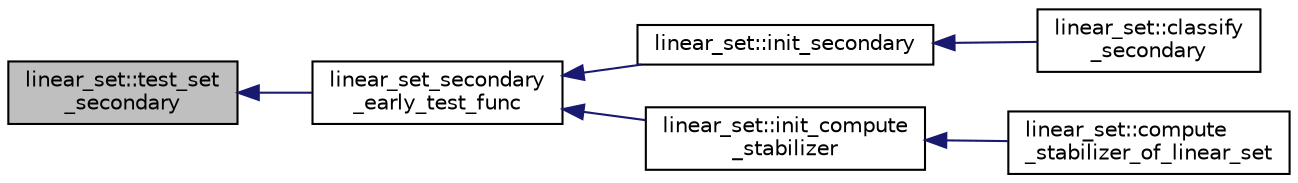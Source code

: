 digraph "linear_set::test_set_secondary"
{
  edge [fontname="Helvetica",fontsize="10",labelfontname="Helvetica",labelfontsize="10"];
  node [fontname="Helvetica",fontsize="10",shape=record];
  rankdir="LR";
  Node7690 [label="linear_set::test_set\l_secondary",height=0.2,width=0.4,color="black", fillcolor="grey75", style="filled", fontcolor="black"];
  Node7690 -> Node7691 [dir="back",color="midnightblue",fontsize="10",style="solid",fontname="Helvetica"];
  Node7691 [label="linear_set_secondary\l_early_test_func",height=0.2,width=0.4,color="black", fillcolor="white", style="filled",URL="$d7/dea/linear__set_8h.html#a18952a27859ea38d664fcaa5eda899d3"];
  Node7691 -> Node7692 [dir="back",color="midnightblue",fontsize="10",style="solid",fontname="Helvetica"];
  Node7692 [label="linear_set::init_secondary",height=0.2,width=0.4,color="black", fillcolor="white", style="filled",URL="$dd/d86/classlinear__set.html#a7bf8cd7805559b5762921687a7c1ed97"];
  Node7692 -> Node7693 [dir="back",color="midnightblue",fontsize="10",style="solid",fontname="Helvetica"];
  Node7693 [label="linear_set::classify\l_secondary",height=0.2,width=0.4,color="black", fillcolor="white", style="filled",URL="$dd/d86/classlinear__set.html#a5d7659de855e20e2fa8e41e7aedcb1fc"];
  Node7691 -> Node7694 [dir="back",color="midnightblue",fontsize="10",style="solid",fontname="Helvetica"];
  Node7694 [label="linear_set::init_compute\l_stabilizer",height=0.2,width=0.4,color="black", fillcolor="white", style="filled",URL="$dd/d86/classlinear__set.html#a0cc3eaec1896fdc977b62e94623b055b"];
  Node7694 -> Node7695 [dir="back",color="midnightblue",fontsize="10",style="solid",fontname="Helvetica"];
  Node7695 [label="linear_set::compute\l_stabilizer_of_linear_set",height=0.2,width=0.4,color="black", fillcolor="white", style="filled",URL="$dd/d86/classlinear__set.html#a098a133edfbaae0fd347a69c50bdbee2"];
}
